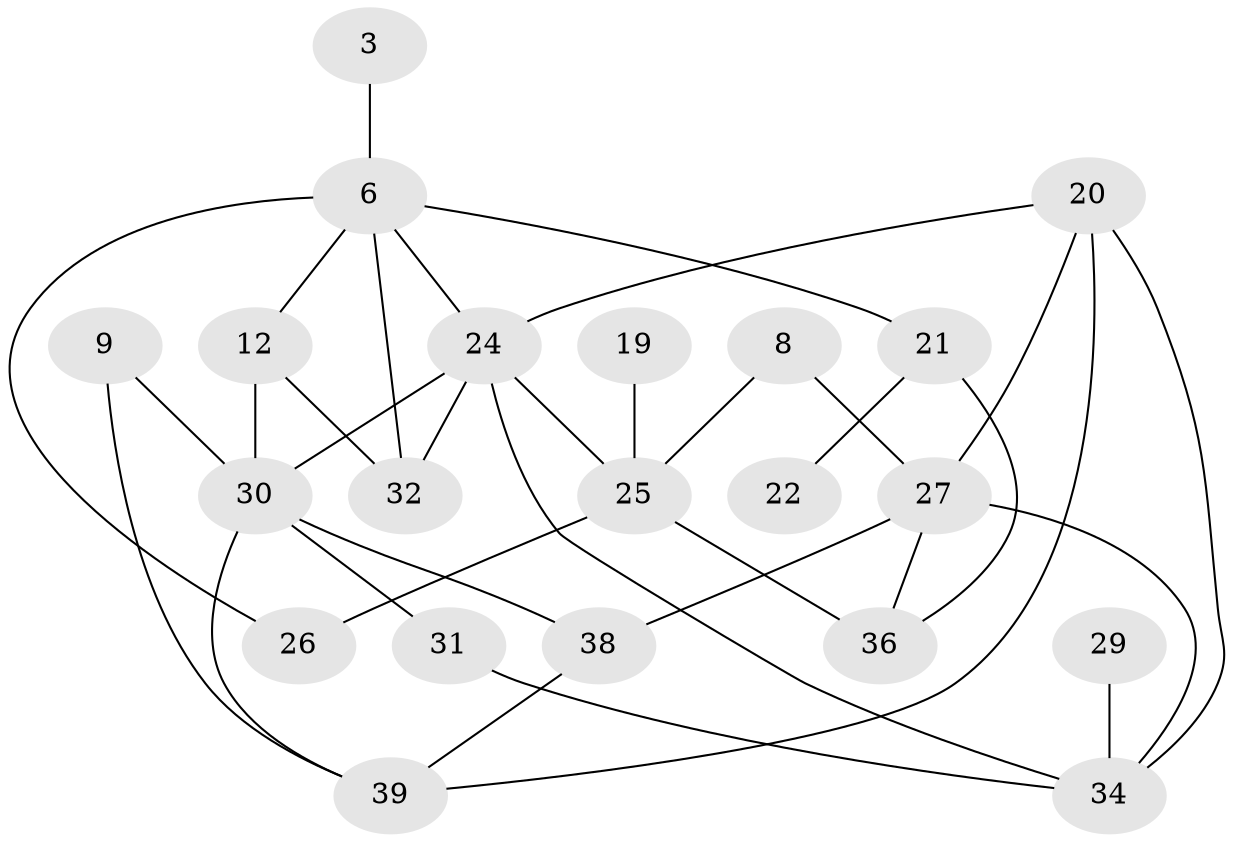 // original degree distribution, {4: 0.0821917808219178, 3: 0.136986301369863, 5: 0.0821917808219178, 0: 0.2054794520547945, 1: 0.2191780821917808, 2: 0.273972602739726}
// Generated by graph-tools (version 1.1) at 2025/49/03/09/25 03:49:13]
// undirected, 21 vertices, 34 edges
graph export_dot {
graph [start="1"]
  node [color=gray90,style=filled];
  3;
  6;
  8;
  9;
  12;
  19;
  20;
  21;
  22;
  24;
  25;
  26;
  27;
  29;
  30;
  31;
  32;
  34;
  36;
  38;
  39;
  3 -- 6 [weight=1.0];
  6 -- 12 [weight=1.0];
  6 -- 21 [weight=1.0];
  6 -- 24 [weight=1.0];
  6 -- 26 [weight=1.0];
  6 -- 32 [weight=1.0];
  8 -- 25 [weight=1.0];
  8 -- 27 [weight=1.0];
  9 -- 30 [weight=1.0];
  9 -- 39 [weight=1.0];
  12 -- 30 [weight=1.0];
  12 -- 32 [weight=1.0];
  19 -- 25 [weight=1.0];
  20 -- 24 [weight=1.0];
  20 -- 27 [weight=1.0];
  20 -- 34 [weight=1.0];
  20 -- 39 [weight=1.0];
  21 -- 22 [weight=1.0];
  21 -- 36 [weight=1.0];
  24 -- 25 [weight=1.0];
  24 -- 30 [weight=1.0];
  24 -- 32 [weight=1.0];
  24 -- 34 [weight=1.0];
  25 -- 26 [weight=2.0];
  25 -- 36 [weight=1.0];
  27 -- 34 [weight=1.0];
  27 -- 36 [weight=1.0];
  27 -- 38 [weight=1.0];
  29 -- 34 [weight=1.0];
  30 -- 31 [weight=1.0];
  30 -- 38 [weight=1.0];
  30 -- 39 [weight=1.0];
  31 -- 34 [weight=1.0];
  38 -- 39 [weight=1.0];
}
